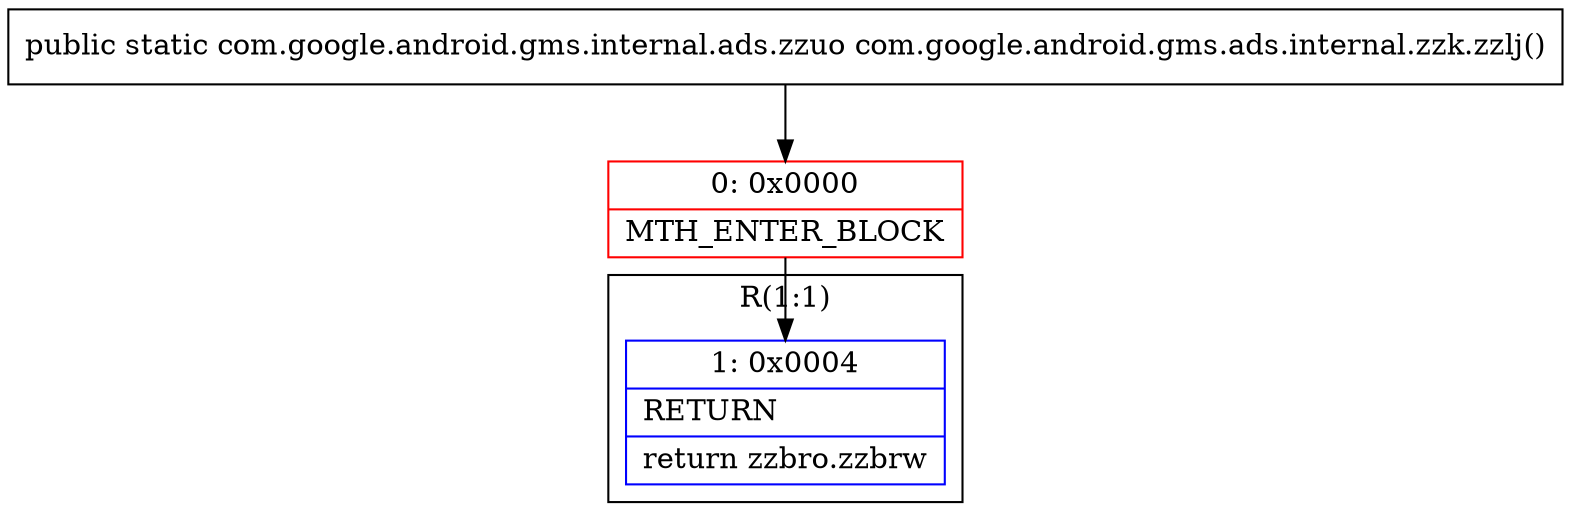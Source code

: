digraph "CFG forcom.google.android.gms.ads.internal.zzk.zzlj()Lcom\/google\/android\/gms\/internal\/ads\/zzuo;" {
subgraph cluster_Region_404721769 {
label = "R(1:1)";
node [shape=record,color=blue];
Node_1 [shape=record,label="{1\:\ 0x0004|RETURN\l|return zzbro.zzbrw\l}"];
}
Node_0 [shape=record,color=red,label="{0\:\ 0x0000|MTH_ENTER_BLOCK\l}"];
MethodNode[shape=record,label="{public static com.google.android.gms.internal.ads.zzuo com.google.android.gms.ads.internal.zzk.zzlj() }"];
MethodNode -> Node_0;
Node_0 -> Node_1;
}

